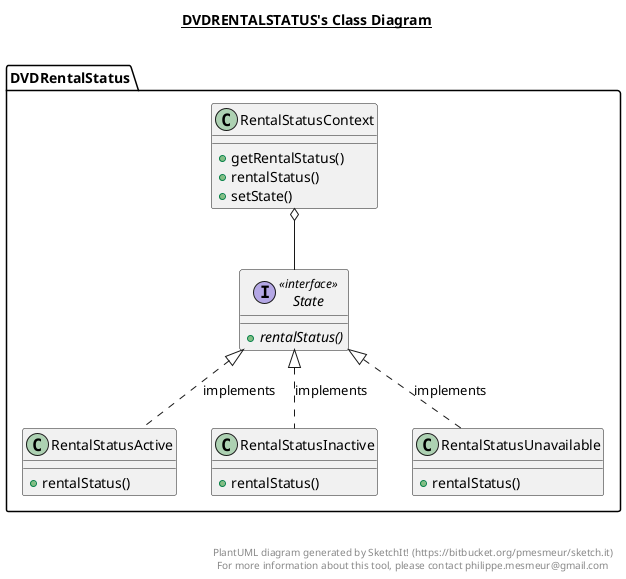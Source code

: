 @startuml

title __DVDRENTALSTATUS's Class Diagram__\n



      class DVDRentalStatus.RentalStatusActive {
          + rentalStatus()
      }



      class DVDRentalStatus.RentalStatusContext {
          + getRentalStatus()
          + rentalStatus()
          + setState()
      }


      class DVDRentalStatus.RentalStatusInactive {
          + rentalStatus()
      }


      class DVDRentalStatus.RentalStatusUnavailable {
          + rentalStatus()
      }

      interface DVDRentalStatus.State <<interface>>{
          {abstract} + rentalStatus()
      }



  DVDRentalStatus.RentalStatusActive .up.|> DVDRentalStatus.State : implements
  DVDRentalStatus.RentalStatusContext o-- DVDRentalStatus.State
  DVDRentalStatus.RentalStatusInactive .up.|> DVDRentalStatus.State : implements
  DVDRentalStatus.RentalStatusUnavailable .up.|> DVDRentalStatus.State : implements


right footer


PlantUML diagram generated by SketchIt! (https://bitbucket.org/pmesmeur/sketch.it)
For more information about this tool, please contact philippe.mesmeur@gmail.com
endfooter

@enduml

